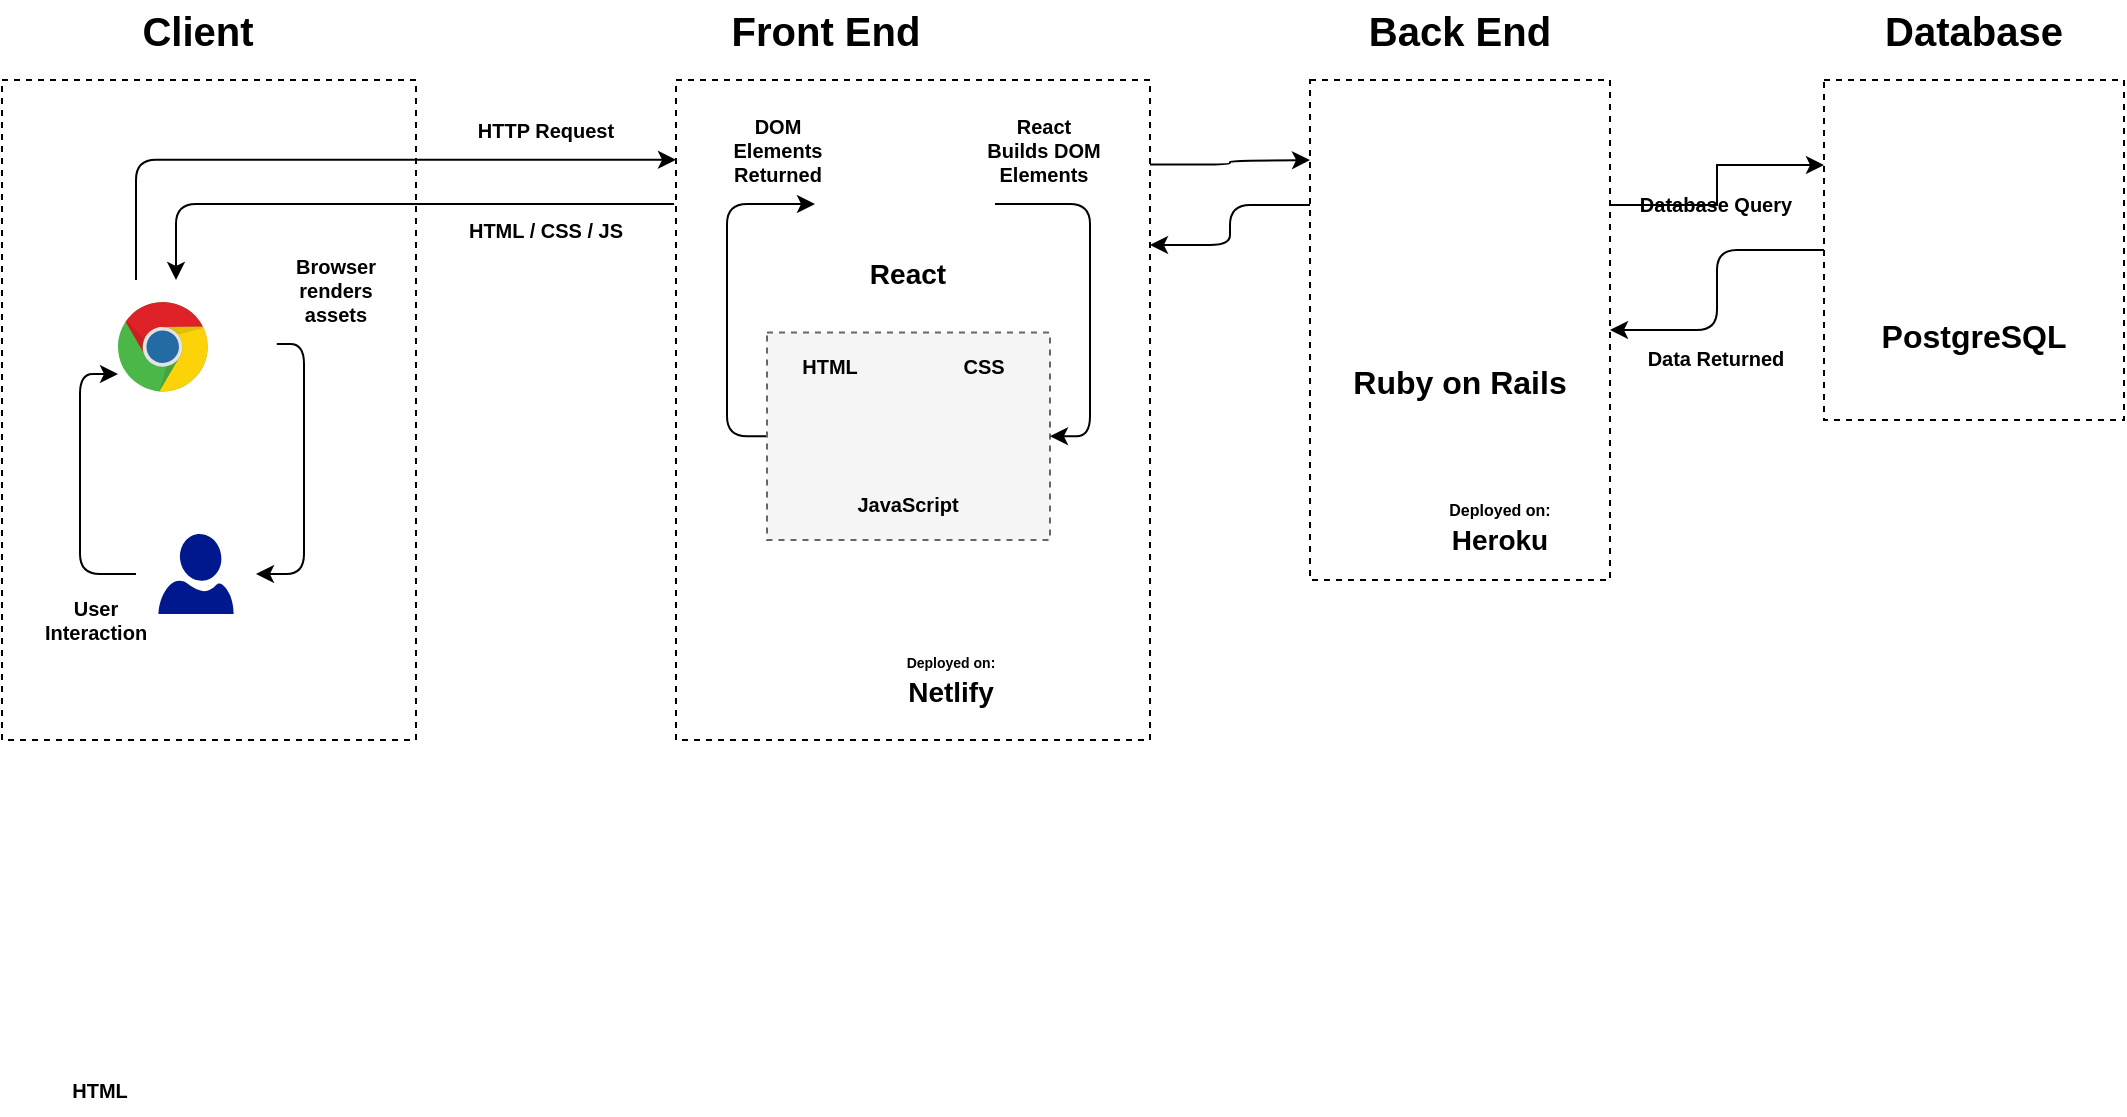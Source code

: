 <mxfile version="14.1.1" type="device"><diagram id="9s4d1vpXqFV2gSzDQqRE" name="Page-1"><mxGraphModel dx="786" dy="491" grid="1" gridSize="10" guides="1" tooltips="1" connect="1" arrows="1" fold="1" page="1" pageScale="1" pageWidth="827" pageHeight="1169" math="0" shadow="0"><root><mxCell id="0"/><mxCell id="1" parent="0"/><mxCell id="Nl6kRf6FWi_XfzUOVE36-1" value="" style="rounded=0;whiteSpace=wrap;html=1;dashed=1;" vertex="1" parent="1"><mxGeometry x="23" y="80" width="207" height="330" as="geometry"/></mxCell><mxCell id="Nl6kRf6FWi_XfzUOVE36-60" style="edgeStyle=orthogonalEdgeStyle;rounded=1;orthogonalLoop=1;jettySize=auto;html=1;exitX=0.992;exitY=0.128;exitDx=0;exitDy=0;fontSize=14;fontColor=#7ADBE6;exitPerimeter=0;" edge="1" parent="1" source="Nl6kRf6FWi_XfzUOVE36-2"><mxGeometry relative="1" as="geometry"><mxPoint x="677" y="120" as="targetPoint"/><Array as="points"/></mxGeometry></mxCell><mxCell id="Nl6kRf6FWi_XfzUOVE36-75" style="edgeStyle=orthogonalEdgeStyle;rounded=1;orthogonalLoop=1;jettySize=auto;html=1;exitX=-0.004;exitY=0.188;exitDx=0;exitDy=0;fontSize=14;fontColor=#7ADBE6;exitPerimeter=0;" edge="1" parent="1" source="Nl6kRf6FWi_XfzUOVE36-2"><mxGeometry relative="1" as="geometry"><mxPoint x="110" y="180" as="targetPoint"/><Array as="points"><mxPoint x="110" y="142"/><mxPoint x="110" y="180"/></Array></mxGeometry></mxCell><mxCell id="Nl6kRf6FWi_XfzUOVE36-2" value="" style="rounded=0;whiteSpace=wrap;html=1;dashed=1;" vertex="1" parent="1"><mxGeometry x="360" y="80" width="237" height="330" as="geometry"/></mxCell><mxCell id="Nl6kRf6FWi_XfzUOVE36-12" style="edgeStyle=orthogonalEdgeStyle;rounded=0;orthogonalLoop=1;jettySize=auto;html=1;exitX=1;exitY=0.25;exitDx=0;exitDy=0;entryX=0;entryY=0.25;entryDx=0;entryDy=0;fontSize=16;" edge="1" parent="1" source="Nl6kRf6FWi_XfzUOVE36-3" target="Nl6kRf6FWi_XfzUOVE36-4"><mxGeometry relative="1" as="geometry"/></mxCell><mxCell id="Nl6kRf6FWi_XfzUOVE36-62" style="edgeStyle=orthogonalEdgeStyle;rounded=1;orthogonalLoop=1;jettySize=auto;html=1;exitX=0;exitY=0.25;exitDx=0;exitDy=0;entryX=1;entryY=0.25;entryDx=0;entryDy=0;fontSize=14;fontColor=#7ADBE6;" edge="1" parent="1" source="Nl6kRf6FWi_XfzUOVE36-3" target="Nl6kRf6FWi_XfzUOVE36-2"><mxGeometry relative="1" as="geometry"/></mxCell><mxCell id="Nl6kRf6FWi_XfzUOVE36-3" value="" style="rounded=0;whiteSpace=wrap;html=1;dashed=1;" vertex="1" parent="1"><mxGeometry x="677" y="80" width="150" height="250" as="geometry"/></mxCell><mxCell id="Nl6kRf6FWi_XfzUOVE36-63" style="edgeStyle=orthogonalEdgeStyle;rounded=1;orthogonalLoop=1;jettySize=auto;html=1;exitX=0;exitY=0.5;exitDx=0;exitDy=0;entryX=1;entryY=0.5;entryDx=0;entryDy=0;fontSize=14;fontColor=#7ADBE6;" edge="1" parent="1" source="Nl6kRf6FWi_XfzUOVE36-4" target="Nl6kRf6FWi_XfzUOVE36-3"><mxGeometry relative="1" as="geometry"/></mxCell><mxCell id="Nl6kRf6FWi_XfzUOVE36-4" value="" style="rounded=0;whiteSpace=wrap;html=1;dashed=1;" vertex="1" parent="1"><mxGeometry x="934" y="80" width="150" height="170" as="geometry"/></mxCell><mxCell id="Nl6kRf6FWi_XfzUOVE36-5" value="Client" style="text;html=1;strokeColor=none;fillColor=none;align=center;verticalAlign=middle;whiteSpace=wrap;rounded=0;dashed=1;fontSize=20;fontStyle=1" vertex="1" parent="1"><mxGeometry x="74.7" y="40" width="92" height="30" as="geometry"/></mxCell><mxCell id="Nl6kRf6FWi_XfzUOVE36-6" value="Front End" style="text;html=1;strokeColor=none;fillColor=none;align=center;verticalAlign=middle;whiteSpace=wrap;rounded=0;dashed=1;fontSize=20;fontStyle=1" vertex="1" parent="1"><mxGeometry x="381" y="40" width="108" height="30" as="geometry"/></mxCell><mxCell id="Nl6kRf6FWi_XfzUOVE36-7" value="Back&amp;nbsp;End" style="text;html=1;strokeColor=none;fillColor=none;align=center;verticalAlign=middle;whiteSpace=wrap;rounded=0;dashed=1;fontSize=20;fontStyle=1" vertex="1" parent="1"><mxGeometry x="698" y="40" width="108" height="30" as="geometry"/></mxCell><mxCell id="Nl6kRf6FWi_XfzUOVE36-8" value="Database" style="text;html=1;strokeColor=none;fillColor=none;align=center;verticalAlign=middle;whiteSpace=wrap;rounded=0;dashed=1;fontSize=20;fontStyle=1" vertex="1" parent="1"><mxGeometry x="955" y="40" width="108" height="30" as="geometry"/></mxCell><mxCell id="Nl6kRf6FWi_XfzUOVE36-18" value="" style="group" vertex="1" connectable="0" parent="1"><mxGeometry x="81" y="180" width="79.4" height="68" as="geometry"/></mxCell><mxCell id="Nl6kRf6FWi_XfzUOVE36-15" value="" style="shape=image;html=1;verticalAlign=top;verticalLabelPosition=bottom;labelBackgroundColor=#ffffff;imageAspect=0;aspect=fixed;image=https://cdn3.iconfinder.com/data/icons/logos-brands-3/24/logo_brand_brands_logos_safari-128.png;dashed=1;fontSize=16;" vertex="1" parent="Nl6kRf6FWi_XfzUOVE36-18"><mxGeometry x="45.4" y="40" width="28" height="28" as="geometry"/></mxCell><mxCell id="Nl6kRf6FWi_XfzUOVE36-17" value="" style="group" vertex="1" connectable="0" parent="Nl6kRf6FWi_XfzUOVE36-18"><mxGeometry width="79.4" height="56.76" as="geometry"/></mxCell><mxCell id="Nl6kRf6FWi_XfzUOVE36-14" value="" style="dashed=0;outlineConnect=0;html=1;align=center;labelPosition=center;verticalLabelPosition=bottom;verticalAlign=top;shape=mxgraph.weblogos.chrome;fontSize=16;" vertex="1" parent="Nl6kRf6FWi_XfzUOVE36-17"><mxGeometry y="11" width="45.4" height="45.76" as="geometry"/></mxCell><mxCell id="Nl6kRf6FWi_XfzUOVE36-16" value="" style="shape=image;html=1;verticalAlign=top;verticalLabelPosition=bottom;labelBackgroundColor=#ffffff;imageAspect=0;aspect=fixed;image=https://cdn3.iconfinder.com/data/icons/logos-brands-3/24/logo_brand_brands_logos_firefox-128.png;dashed=1;fontSize=16;" vertex="1" parent="Nl6kRf6FWi_XfzUOVE36-17"><mxGeometry x="47.4" width="32" height="32" as="geometry"/></mxCell><mxCell id="Nl6kRf6FWi_XfzUOVE36-24" style="edgeStyle=orthogonalEdgeStyle;rounded=1;orthogonalLoop=1;jettySize=auto;html=1;fontSize=16;exitX=0;exitY=0.5;exitDx=0;exitDy=0;" edge="1" parent="1" source="Nl6kRf6FWi_XfzUOVE36-26" target="Nl6kRf6FWi_XfzUOVE36-14"><mxGeometry relative="1" as="geometry"><mxPoint x="102" y="457" as="sourcePoint"/><Array as="points"><mxPoint x="62" y="327"/><mxPoint x="62" y="227"/></Array></mxGeometry></mxCell><mxCell id="Nl6kRf6FWi_XfzUOVE36-23" style="edgeStyle=orthogonalEdgeStyle;rounded=1;orthogonalLoop=1;jettySize=auto;html=1;exitX=1;exitY=1;exitDx=0;exitDy=0;fontSize=16;entryX=1;entryY=0.5;entryDx=0;entryDy=0;" edge="1" parent="1" source="Nl6kRf6FWi_XfzUOVE36-16" target="Nl6kRf6FWi_XfzUOVE36-26"><mxGeometry relative="1" as="geometry"><Array as="points"><mxPoint x="174" y="212"/><mxPoint x="174" y="327"/></Array></mxGeometry></mxCell><mxCell id="Nl6kRf6FWi_XfzUOVE36-28" value="" style="group;" vertex="1" connectable="0" parent="1"><mxGeometry x="90" y="297" width="60" height="60" as="geometry"/></mxCell><mxCell id="Nl6kRf6FWi_XfzUOVE36-26" value="" style="rounded=0;whiteSpace=wrap;html=1;dashed=1;fontSize=16;strokeColor=none;" vertex="1" parent="Nl6kRf6FWi_XfzUOVE36-28"><mxGeometry width="60" height="60" as="geometry"/></mxCell><mxCell id="Nl6kRf6FWi_XfzUOVE36-27" value="" style="aspect=fixed;pointerEvents=1;shadow=0;dashed=0;html=1;strokeColor=none;labelPosition=center;verticalLabelPosition=bottom;verticalAlign=top;align=center;fillColor=#00188D;shape=mxgraph.azure.user;fontSize=16;" vertex="1" parent="Nl6kRf6FWi_XfzUOVE36-28"><mxGeometry x="11.2" y="10" width="37.6" height="40" as="geometry"/></mxCell><mxCell id="Nl6kRf6FWi_XfzUOVE36-44" value="HTML" style="text;html=1;strokeColor=none;fillColor=none;align=center;verticalAlign=middle;whiteSpace=wrap;rounded=0;dashed=1;fontSize=10;fontStyle=1" vertex="1" parent="1"><mxGeometry x="52" y="572" width="40" height="25.5" as="geometry"/></mxCell><mxCell id="Nl6kRf6FWi_XfzUOVE36-46" value="Data Returned" style="text;html=1;strokeColor=none;fillColor=none;align=center;verticalAlign=middle;whiteSpace=wrap;rounded=0;dashed=1;fontSize=10;fontStyle=1" vertex="1" parent="1"><mxGeometry x="830" y="206.25" width="100" height="25.5" as="geometry"/></mxCell><mxCell id="Nl6kRf6FWi_XfzUOVE36-49" value="" style="group" vertex="1" connectable="0" parent="1"><mxGeometry x="425.5" y="330" width="100" height="60" as="geometry"/></mxCell><mxCell id="Nl6kRf6FWi_XfzUOVE36-47" value="" style="shape=image;html=1;verticalAlign=top;verticalLabelPosition=bottom;labelBackgroundColor=#ffffff;imageAspect=0;aspect=fixed;image=https://cdn4.iconfinder.com/data/icons/logos-brands-5/24/netlify-128.png;dashed=1;strokeColor=#000000;fontSize=14;fontColor=#7ADBE6;" vertex="1" parent="Nl6kRf6FWi_XfzUOVE36-49"><mxGeometry width="50" height="50" as="geometry"/></mxCell><mxCell id="Nl6kRf6FWi_XfzUOVE36-48" value="&lt;font style=&quot;font-size: 7px&quot;&gt;Deployed on:&lt;/font&gt;&lt;br&gt;Netlify" style="text;html=1;strokeColor=none;fillColor=none;align=center;verticalAlign=middle;whiteSpace=wrap;rounded=0;dashed=1;fontSize=14;fontStyle=1" vertex="1" parent="Nl6kRf6FWi_XfzUOVE36-49"><mxGeometry x="43" y="34.5" width="57" height="25.5" as="geometry"/></mxCell><mxCell id="Nl6kRf6FWi_XfzUOVE36-50" value="Database Query" style="text;html=1;strokeColor=none;fillColor=none;align=center;verticalAlign=middle;whiteSpace=wrap;rounded=0;dashed=1;fontSize=10;fontStyle=1" vertex="1" parent="1"><mxGeometry x="830" y="129.25" width="100" height="25.5" as="geometry"/></mxCell><mxCell id="Nl6kRf6FWi_XfzUOVE36-9" value="" style="shape=image;html=1;verticalAlign=top;verticalLabelPosition=bottom;labelBackgroundColor=#ffffff;imageAspect=0;aspect=fixed;image=https://cdn4.iconfinder.com/data/icons/logos-brands-5/24/postgresql-128.png;dashed=1;fontSize=20;" vertex="1" parent="1"><mxGeometry x="969" y="110" width="80" height="80" as="geometry"/></mxCell><mxCell id="Nl6kRf6FWi_XfzUOVE36-10" value="PostgreSQL" style="text;html=1;strokeColor=none;fillColor=none;align=center;verticalAlign=middle;whiteSpace=wrap;rounded=0;dashed=1;fontSize=16;fontStyle=1" vertex="1" parent="1"><mxGeometry x="957" y="193" width="104" height="30" as="geometry"/></mxCell><mxCell id="Nl6kRf6FWi_XfzUOVE36-55" value="" style="group" vertex="1" connectable="0" parent="1"><mxGeometry x="692" y="110" width="120" height="136" as="geometry"/></mxCell><mxCell id="Nl6kRf6FWi_XfzUOVE36-53" value="" style="shape=image;html=1;verticalAlign=top;verticalLabelPosition=bottom;labelBackgroundColor=#ffffff;imageAspect=0;aspect=fixed;image=https://cdn0.iconfinder.com/data/icons/long-shadow-web-icons/512/ruby-128.png;dashed=1;strokeColor=#000000;fontSize=14;fontColor=#7ADBE6;" vertex="1" parent="Nl6kRf6FWi_XfzUOVE36-55"><mxGeometry x="10" width="100" height="100" as="geometry"/></mxCell><mxCell id="Nl6kRf6FWi_XfzUOVE36-54" value="Ruby on Rails" style="text;html=1;strokeColor=none;fillColor=none;align=center;verticalAlign=middle;whiteSpace=wrap;rounded=0;dashed=1;fontSize=16;fontStyle=1" vertex="1" parent="Nl6kRf6FWi_XfzUOVE36-55"><mxGeometry y="106" width="120" height="30" as="geometry"/></mxCell><mxCell id="Nl6kRf6FWi_XfzUOVE36-58" value="" style="group" vertex="1" connectable="0" parent="1"><mxGeometry x="702" y="261" width="100" height="60" as="geometry"/></mxCell><mxCell id="Nl6kRf6FWi_XfzUOVE36-56" value="" style="shape=image;html=1;verticalAlign=top;verticalLabelPosition=bottom;labelBackgroundColor=#ffffff;imageAspect=0;aspect=fixed;image=https://cdn1.iconfinder.com/data/icons/simple-icons/128/heroku-128-black.png;dashed=1;strokeColor=#000000;fontSize=14;fontColor=#7ADBE6;" vertex="1" parent="Nl6kRf6FWi_XfzUOVE36-58"><mxGeometry width="50" height="50" as="geometry"/></mxCell><mxCell id="Nl6kRf6FWi_XfzUOVE36-57" value="&lt;font style=&quot;font-size: 8px&quot;&gt;Deployed on:&lt;/font&gt; Heroku" style="text;html=1;strokeColor=none;fillColor=none;align=center;verticalAlign=middle;whiteSpace=wrap;rounded=0;dashed=1;fontSize=14;fontStyle=1" vertex="1" parent="Nl6kRf6FWi_XfzUOVE36-58"><mxGeometry x="40" y="20" width="60" height="40" as="geometry"/></mxCell><mxCell id="Nl6kRf6FWi_XfzUOVE36-70" style="edgeStyle=orthogonalEdgeStyle;rounded=1;orthogonalLoop=1;jettySize=auto;html=1;exitX=0;exitY=0.5;exitDx=0;exitDy=0;entryX=0;entryY=0.5;entryDx=0;entryDy=0;fontSize=14;fontColor=#7ADBE6;" edge="1" parent="1" source="Nl6kRf6FWi_XfzUOVE36-65" target="Nl6kRf6FWi_XfzUOVE36-66"><mxGeometry relative="1" as="geometry"/></mxCell><mxCell id="Nl6kRf6FWi_XfzUOVE36-65" value="" style="rounded=0;whiteSpace=wrap;html=1;dashed=1;strokeColor=#666666;fontSize=14;fontColor=#333333;fillColor=#f5f5f5;" vertex="1" parent="1"><mxGeometry x="405.5" y="206.25" width="141.5" height="103.75" as="geometry"/></mxCell><mxCell id="Nl6kRf6FWi_XfzUOVE36-43" value="" style="group" vertex="1" connectable="0" parent="1"><mxGeometry x="417" y="210" width="117" height="94.5" as="geometry"/></mxCell><mxCell id="Nl6kRf6FWi_XfzUOVE36-40" value="HTML" style="text;html=1;strokeColor=none;fillColor=none;align=center;verticalAlign=middle;whiteSpace=wrap;rounded=0;dashed=1;fontSize=10;fontStyle=1" vertex="1" parent="Nl6kRf6FWi_XfzUOVE36-43"><mxGeometry width="40" height="25.5" as="geometry"/></mxCell><mxCell id="Nl6kRf6FWi_XfzUOVE36-41" value="CSS" style="text;html=1;strokeColor=none;fillColor=none;align=center;verticalAlign=middle;whiteSpace=wrap;rounded=0;dashed=1;fontSize=10;fontStyle=1" vertex="1" parent="Nl6kRf6FWi_XfzUOVE36-43"><mxGeometry x="77" width="40" height="25.5" as="geometry"/></mxCell><mxCell id="Nl6kRf6FWi_XfzUOVE36-42" value="JavaScript" style="text;html=1;strokeColor=none;fillColor=none;align=center;verticalAlign=middle;whiteSpace=wrap;rounded=0;dashed=1;fontSize=10;fontStyle=1" vertex="1" parent="Nl6kRf6FWi_XfzUOVE36-43"><mxGeometry x="27" y="69" width="64" height="25.5" as="geometry"/></mxCell><mxCell id="Nl6kRf6FWi_XfzUOVE36-37" value="" style="group" vertex="1" connectable="0" parent="Nl6kRf6FWi_XfzUOVE36-43"><mxGeometry x="3" y="23.5" width="112" height="55.5" as="geometry"/></mxCell><mxCell id="Nl6kRf6FWi_XfzUOVE36-31" value="" style="shape=image;html=1;verticalAlign=top;verticalLabelPosition=bottom;labelBackgroundColor=#ffffff;imageAspect=0;aspect=fixed;image=https://cdn2.iconfinder.com/data/icons/designer-skills/128/code-programming-javascript-software-develop-command-language-128.png;dashed=1;strokeColor=#000000;fontSize=16;" vertex="1" parent="Nl6kRf6FWi_XfzUOVE36-37"><mxGeometry x="35" y="13.5" width="42" height="42" as="geometry"/></mxCell><mxCell id="Nl6kRf6FWi_XfzUOVE36-33" value="" style="shape=image;html=1;verticalAlign=top;verticalLabelPosition=bottom;labelBackgroundColor=#ffffff;imageAspect=0;aspect=fixed;image=https://cdn1.iconfinder.com/data/icons/logotypes/32/badge-css-3-128.png;dashed=1;strokeColor=#000000;fontSize=16;" vertex="1" parent="Nl6kRf6FWi_XfzUOVE36-37"><mxGeometry x="77" width="35" height="35" as="geometry"/></mxCell><mxCell id="Nl6kRf6FWi_XfzUOVE36-35" value="" style="shape=image;html=1;verticalAlign=top;verticalLabelPosition=bottom;labelBackgroundColor=#ffffff;imageAspect=0;aspect=fixed;image=https://cdn1.iconfinder.com/data/icons/logotypes/32/badge-html-5-128.png;dashed=1;strokeColor=#000000;fontSize=16;" vertex="1" parent="Nl6kRf6FWi_XfzUOVE36-37"><mxGeometry width="35" height="35" as="geometry"/></mxCell><mxCell id="Nl6kRf6FWi_XfzUOVE36-68" value="" style="group" vertex="1" connectable="0" parent="1"><mxGeometry x="429.5" y="97" width="90" height="93" as="geometry"/></mxCell><mxCell id="Nl6kRf6FWi_XfzUOVE36-66" value="" style="rounded=0;whiteSpace=wrap;html=1;dashed=1;fontSize=14;fontColor=#7ADBE6;strokeColor=none;" vertex="1" parent="Nl6kRf6FWi_XfzUOVE36-68"><mxGeometry width="90" height="90" as="geometry"/></mxCell><mxCell id="Nl6kRf6FWi_XfzUOVE36-67" value="" style="group" vertex="1" connectable="0" parent="Nl6kRf6FWi_XfzUOVE36-68"><mxGeometry x="14" y="3.5" width="64" height="89.5" as="geometry"/></mxCell><mxCell id="Nl6kRf6FWi_XfzUOVE36-30" value="" style="shape=image;html=1;verticalAlign=top;verticalLabelPosition=bottom;labelBackgroundColor=#ffffff;imageAspect=0;aspect=fixed;image=https://cdn4.iconfinder.com/data/icons/logos-3/600/React.js_logo-128.png;dashed=1;strokeColor=#000000;fontSize=16;" vertex="1" parent="Nl6kRf6FWi_XfzUOVE36-67"><mxGeometry width="64" height="64" as="geometry"/></mxCell><mxCell id="Nl6kRf6FWi_XfzUOVE36-45" value="React" style="text;html=1;strokeColor=none;fillColor=none;align=center;verticalAlign=middle;whiteSpace=wrap;rounded=0;dashed=1;fontSize=14;fontStyle=1" vertex="1" parent="Nl6kRf6FWi_XfzUOVE36-67"><mxGeometry x="8" y="64" width="48" height="25.5" as="geometry"/></mxCell><mxCell id="Nl6kRf6FWi_XfzUOVE36-69" style="edgeStyle=orthogonalEdgeStyle;rounded=1;orthogonalLoop=1;jettySize=auto;html=1;exitX=1;exitY=0.5;exitDx=0;exitDy=0;entryX=1;entryY=0.5;entryDx=0;entryDy=0;fontSize=14;fontColor=#7ADBE6;" edge="1" parent="1" source="Nl6kRf6FWi_XfzUOVE36-66" target="Nl6kRf6FWi_XfzUOVE36-65"><mxGeometry relative="1" as="geometry"/></mxCell><mxCell id="Nl6kRf6FWi_XfzUOVE36-72" value="User Interaction" style="text;html=1;strokeColor=none;fillColor=none;align=center;verticalAlign=middle;whiteSpace=wrap;rounded=0;dashed=1;fontSize=10;fontStyle=1" vertex="1" parent="1"><mxGeometry x="40" y="330" width="60" height="40" as="geometry"/></mxCell><mxCell id="Nl6kRf6FWi_XfzUOVE36-73" value="Browser renders assets" style="text;html=1;strokeColor=none;fillColor=none;align=center;verticalAlign=middle;whiteSpace=wrap;rounded=0;dashed=1;fontSize=10;fontStyle=1" vertex="1" parent="1"><mxGeometry x="160.4" y="160" width="60" height="50" as="geometry"/></mxCell><mxCell id="Nl6kRf6FWi_XfzUOVE36-74" style="edgeStyle=orthogonalEdgeStyle;rounded=1;orthogonalLoop=1;jettySize=auto;html=1;entryX=0;entryY=0.121;entryDx=0;entryDy=0;entryPerimeter=0;fontSize=14;fontColor=#7ADBE6;" edge="1" parent="1" target="Nl6kRf6FWi_XfzUOVE36-2"><mxGeometry relative="1" as="geometry"><mxPoint x="90" y="180" as="sourcePoint"/><Array as="points"><mxPoint x="90" y="180"/><mxPoint x="90" y="120"/></Array></mxGeometry></mxCell><mxCell id="Nl6kRf6FWi_XfzUOVE36-76" value="HTTP Request" style="text;html=1;strokeColor=none;fillColor=none;align=center;verticalAlign=middle;whiteSpace=wrap;rounded=0;dashed=1;fontSize=10;fontStyle=1" vertex="1" parent="1"><mxGeometry x="250" y="90" width="90" height="30" as="geometry"/></mxCell><mxCell id="Nl6kRf6FWi_XfzUOVE36-77" value="HTML / CSS / JS" style="text;html=1;strokeColor=none;fillColor=none;align=center;verticalAlign=middle;whiteSpace=wrap;rounded=0;dashed=1;fontSize=10;fontStyle=1" vertex="1" parent="1"><mxGeometry x="250" y="140" width="90" height="30" as="geometry"/></mxCell><mxCell id="Nl6kRf6FWi_XfzUOVE36-78" value="React Builds DOM Elements" style="text;html=1;strokeColor=none;fillColor=none;align=center;verticalAlign=middle;whiteSpace=wrap;rounded=0;dashed=1;fontSize=10;fontStyle=1" vertex="1" parent="1"><mxGeometry x="514" y="90" width="60" height="50" as="geometry"/></mxCell><mxCell id="Nl6kRf6FWi_XfzUOVE36-79" value="DOM Elements Returned" style="text;html=1;strokeColor=none;fillColor=none;align=center;verticalAlign=middle;whiteSpace=wrap;rounded=0;dashed=1;fontSize=10;fontStyle=1" vertex="1" parent="1"><mxGeometry x="381" y="90" width="60" height="50" as="geometry"/></mxCell></root></mxGraphModel></diagram></mxfile>